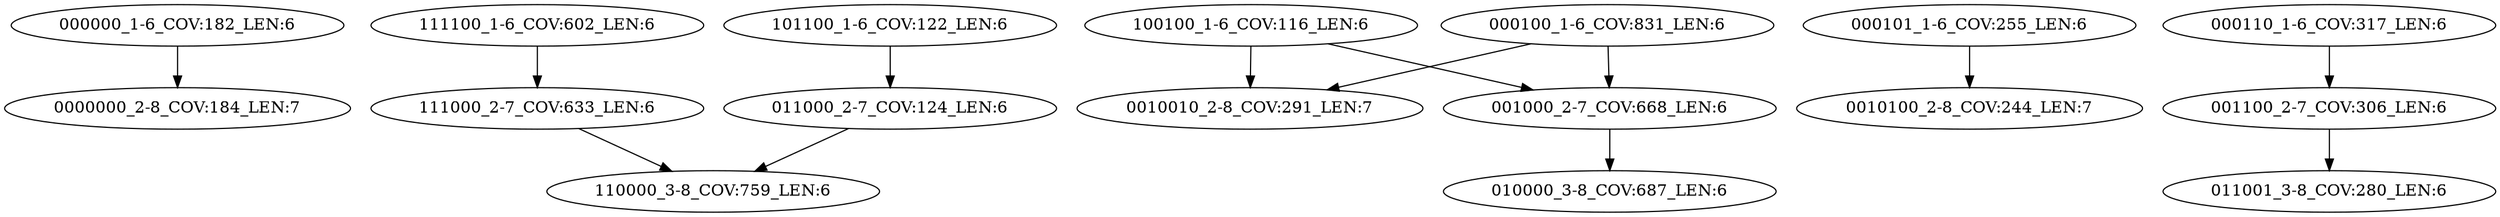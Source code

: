 digraph G {
    "000000_1-6_COV:182_LEN:6" -> "0000000_2-8_COV:184_LEN:7";
    "111100_1-6_COV:602_LEN:6" -> "111000_2-7_COV:633_LEN:6";
    "100100_1-6_COV:116_LEN:6" -> "0010010_2-8_COV:291_LEN:7";
    "100100_1-6_COV:116_LEN:6" -> "001000_2-7_COV:668_LEN:6";
    "001000_2-7_COV:668_LEN:6" -> "010000_3-8_COV:687_LEN:6";
    "111000_2-7_COV:633_LEN:6" -> "110000_3-8_COV:759_LEN:6";
    "000100_1-6_COV:831_LEN:6" -> "0010010_2-8_COV:291_LEN:7";
    "000100_1-6_COV:831_LEN:6" -> "001000_2-7_COV:668_LEN:6";
    "011000_2-7_COV:124_LEN:6" -> "110000_3-8_COV:759_LEN:6";
    "000101_1-6_COV:255_LEN:6" -> "0010100_2-8_COV:244_LEN:7";
    "001100_2-7_COV:306_LEN:6" -> "011001_3-8_COV:280_LEN:6";
    "000110_1-6_COV:317_LEN:6" -> "001100_2-7_COV:306_LEN:6";
    "101100_1-6_COV:122_LEN:6" -> "011000_2-7_COV:124_LEN:6";
}
